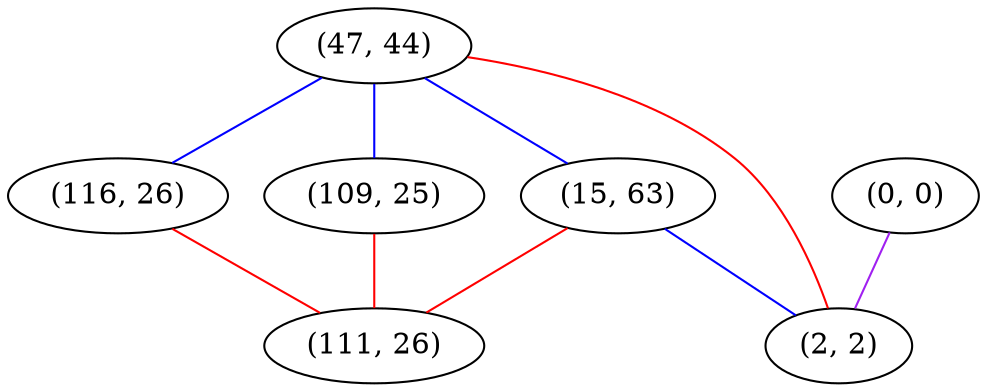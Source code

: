graph "" {
"(47, 44)";
"(116, 26)";
"(0, 0)";
"(109, 25)";
"(15, 63)";
"(2, 2)";
"(111, 26)";
"(47, 44)" -- "(109, 25)"  [color=blue, key=0, weight=3];
"(47, 44)" -- "(116, 26)"  [color=blue, key=0, weight=3];
"(47, 44)" -- "(15, 63)"  [color=blue, key=0, weight=3];
"(47, 44)" -- "(2, 2)"  [color=red, key=0, weight=1];
"(116, 26)" -- "(111, 26)"  [color=red, key=0, weight=1];
"(0, 0)" -- "(2, 2)"  [color=purple, key=0, weight=4];
"(109, 25)" -- "(111, 26)"  [color=red, key=0, weight=1];
"(15, 63)" -- "(111, 26)"  [color=red, key=0, weight=1];
"(15, 63)" -- "(2, 2)"  [color=blue, key=0, weight=3];
}
